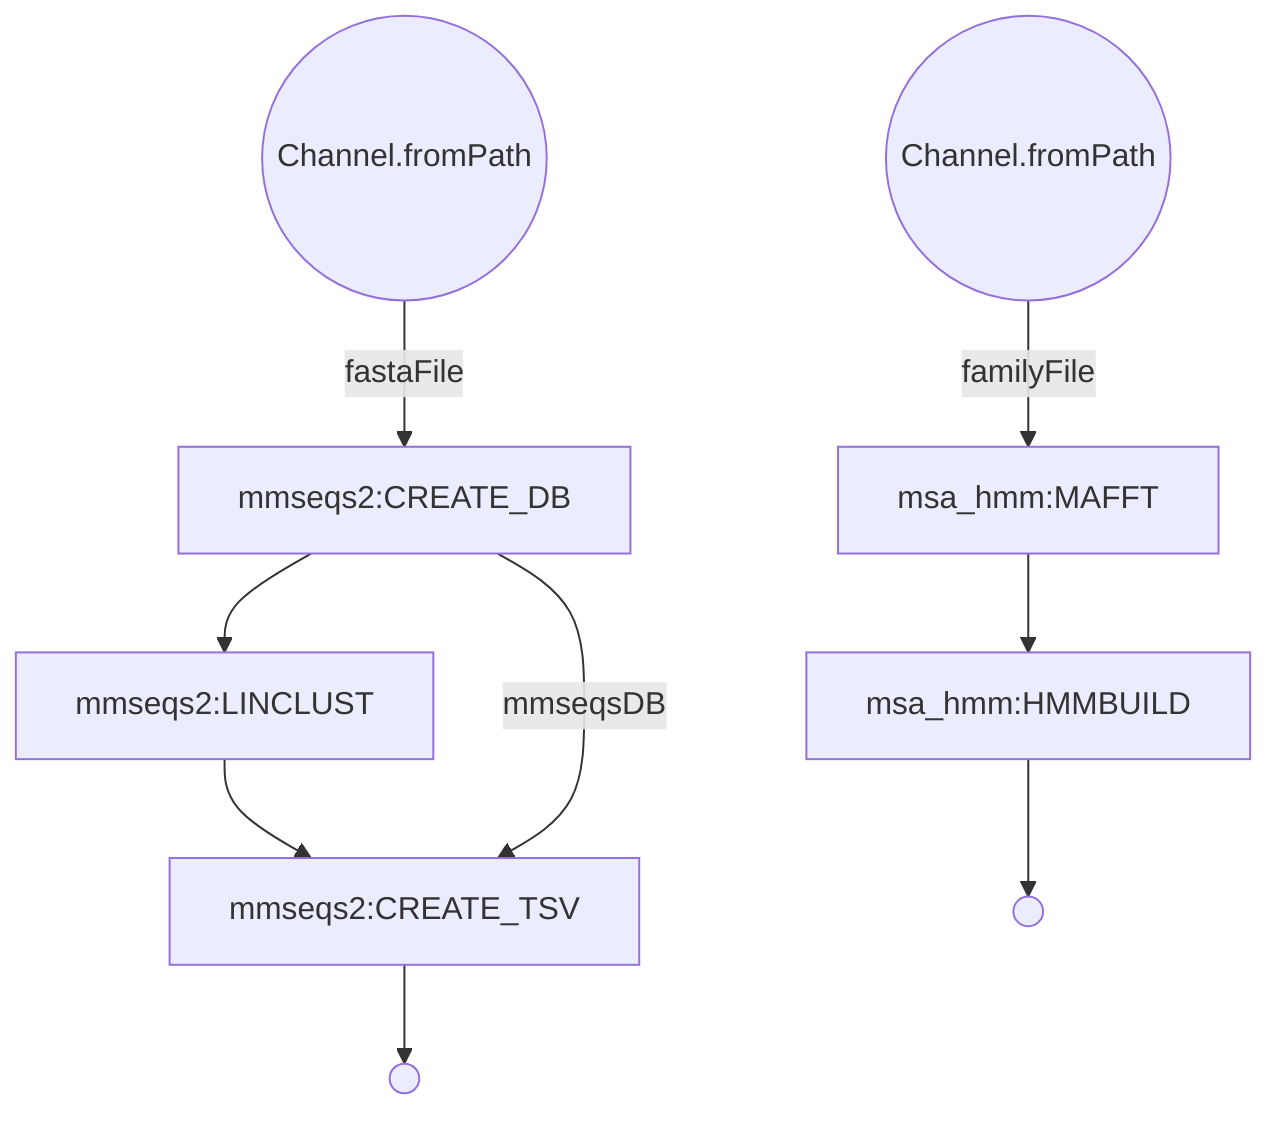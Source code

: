 flowchart TD
    p0((Channel.fromPath))
    p1((Channel.fromPath))
    p2[mmseqs2:CREATE_DB]
    p3[mmseqs2:LINCLUST]
    p4[mmseqs2:CREATE_TSV]
    p5(( ))
    p6[msa_hmm:MAFFT]
    p7[msa_hmm:HMMBUILD]
    p8(( ))
    p0 -->|fastaFile| p2
    p1 -->|familyFile| p6
    p2 --> p3
    p3 --> p4
    p2 -->|mmseqsDB| p4
    p4 --> p5
    p6 --> p7
    p7 --> p8